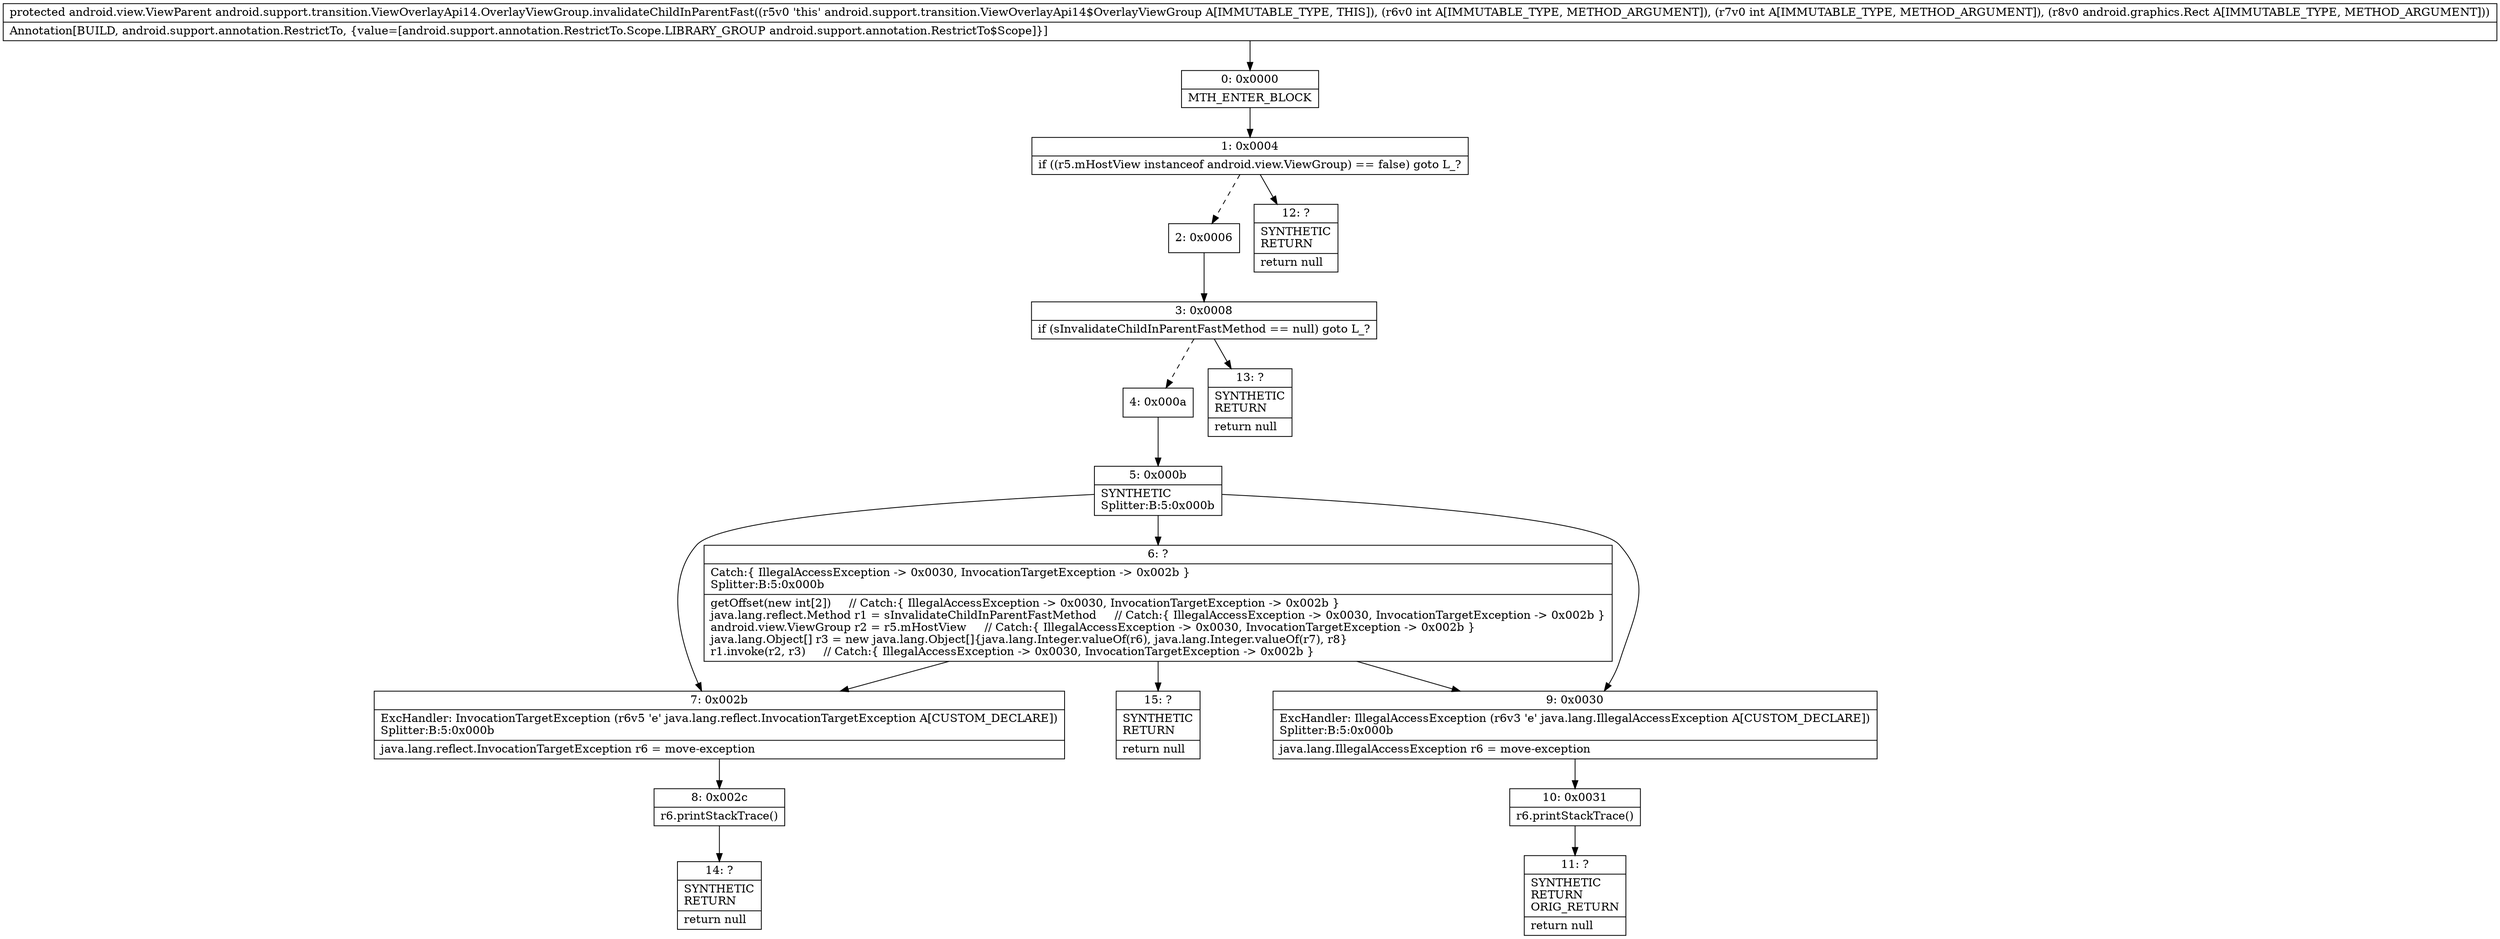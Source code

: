 digraph "CFG forandroid.support.transition.ViewOverlayApi14.OverlayViewGroup.invalidateChildInParentFast(IILandroid\/graphics\/Rect;)Landroid\/view\/ViewParent;" {
Node_0 [shape=record,label="{0\:\ 0x0000|MTH_ENTER_BLOCK\l}"];
Node_1 [shape=record,label="{1\:\ 0x0004|if ((r5.mHostView instanceof android.view.ViewGroup) == false) goto L_?\l}"];
Node_2 [shape=record,label="{2\:\ 0x0006}"];
Node_3 [shape=record,label="{3\:\ 0x0008|if (sInvalidateChildInParentFastMethod == null) goto L_?\l}"];
Node_4 [shape=record,label="{4\:\ 0x000a}"];
Node_5 [shape=record,label="{5\:\ 0x000b|SYNTHETIC\lSplitter:B:5:0x000b\l}"];
Node_6 [shape=record,label="{6\:\ ?|Catch:\{ IllegalAccessException \-\> 0x0030, InvocationTargetException \-\> 0x002b \}\lSplitter:B:5:0x000b\l|getOffset(new int[2])     \/\/ Catch:\{ IllegalAccessException \-\> 0x0030, InvocationTargetException \-\> 0x002b \}\ljava.lang.reflect.Method r1 = sInvalidateChildInParentFastMethod     \/\/ Catch:\{ IllegalAccessException \-\> 0x0030, InvocationTargetException \-\> 0x002b \}\landroid.view.ViewGroup r2 = r5.mHostView     \/\/ Catch:\{ IllegalAccessException \-\> 0x0030, InvocationTargetException \-\> 0x002b \}\ljava.lang.Object[] r3 = new java.lang.Object[]\{java.lang.Integer.valueOf(r6), java.lang.Integer.valueOf(r7), r8\}\lr1.invoke(r2, r3)     \/\/ Catch:\{ IllegalAccessException \-\> 0x0030, InvocationTargetException \-\> 0x002b \}\l}"];
Node_7 [shape=record,label="{7\:\ 0x002b|ExcHandler: InvocationTargetException (r6v5 'e' java.lang.reflect.InvocationTargetException A[CUSTOM_DECLARE])\lSplitter:B:5:0x000b\l|java.lang.reflect.InvocationTargetException r6 = move\-exception\l}"];
Node_8 [shape=record,label="{8\:\ 0x002c|r6.printStackTrace()\l}"];
Node_9 [shape=record,label="{9\:\ 0x0030|ExcHandler: IllegalAccessException (r6v3 'e' java.lang.IllegalAccessException A[CUSTOM_DECLARE])\lSplitter:B:5:0x000b\l|java.lang.IllegalAccessException r6 = move\-exception\l}"];
Node_10 [shape=record,label="{10\:\ 0x0031|r6.printStackTrace()\l}"];
Node_11 [shape=record,label="{11\:\ ?|SYNTHETIC\lRETURN\lORIG_RETURN\l|return null\l}"];
Node_12 [shape=record,label="{12\:\ ?|SYNTHETIC\lRETURN\l|return null\l}"];
Node_13 [shape=record,label="{13\:\ ?|SYNTHETIC\lRETURN\l|return null\l}"];
Node_14 [shape=record,label="{14\:\ ?|SYNTHETIC\lRETURN\l|return null\l}"];
Node_15 [shape=record,label="{15\:\ ?|SYNTHETIC\lRETURN\l|return null\l}"];
MethodNode[shape=record,label="{protected android.view.ViewParent android.support.transition.ViewOverlayApi14.OverlayViewGroup.invalidateChildInParentFast((r5v0 'this' android.support.transition.ViewOverlayApi14$OverlayViewGroup A[IMMUTABLE_TYPE, THIS]), (r6v0 int A[IMMUTABLE_TYPE, METHOD_ARGUMENT]), (r7v0 int A[IMMUTABLE_TYPE, METHOD_ARGUMENT]), (r8v0 android.graphics.Rect A[IMMUTABLE_TYPE, METHOD_ARGUMENT]))  | Annotation[BUILD, android.support.annotation.RestrictTo, \{value=[android.support.annotation.RestrictTo.Scope.LIBRARY_GROUP android.support.annotation.RestrictTo$Scope]\}]\l}"];
MethodNode -> Node_0;
Node_0 -> Node_1;
Node_1 -> Node_2[style=dashed];
Node_1 -> Node_12;
Node_2 -> Node_3;
Node_3 -> Node_4[style=dashed];
Node_3 -> Node_13;
Node_4 -> Node_5;
Node_5 -> Node_6;
Node_5 -> Node_9;
Node_5 -> Node_7;
Node_6 -> Node_9;
Node_6 -> Node_7;
Node_6 -> Node_15;
Node_7 -> Node_8;
Node_8 -> Node_14;
Node_9 -> Node_10;
Node_10 -> Node_11;
}


